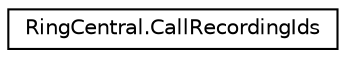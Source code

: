 digraph "Graphical Class Hierarchy"
{
 // LATEX_PDF_SIZE
  edge [fontname="Helvetica",fontsize="10",labelfontname="Helvetica",labelfontsize="10"];
  node [fontname="Helvetica",fontsize="10",shape=record];
  rankdir="LR";
  Node0 [label="RingCentral.CallRecordingIds",height=0.2,width=0.4,color="black", fillcolor="white", style="filled",URL="$classRingCentral_1_1CallRecordingIds.html",tooltip=" "];
}
